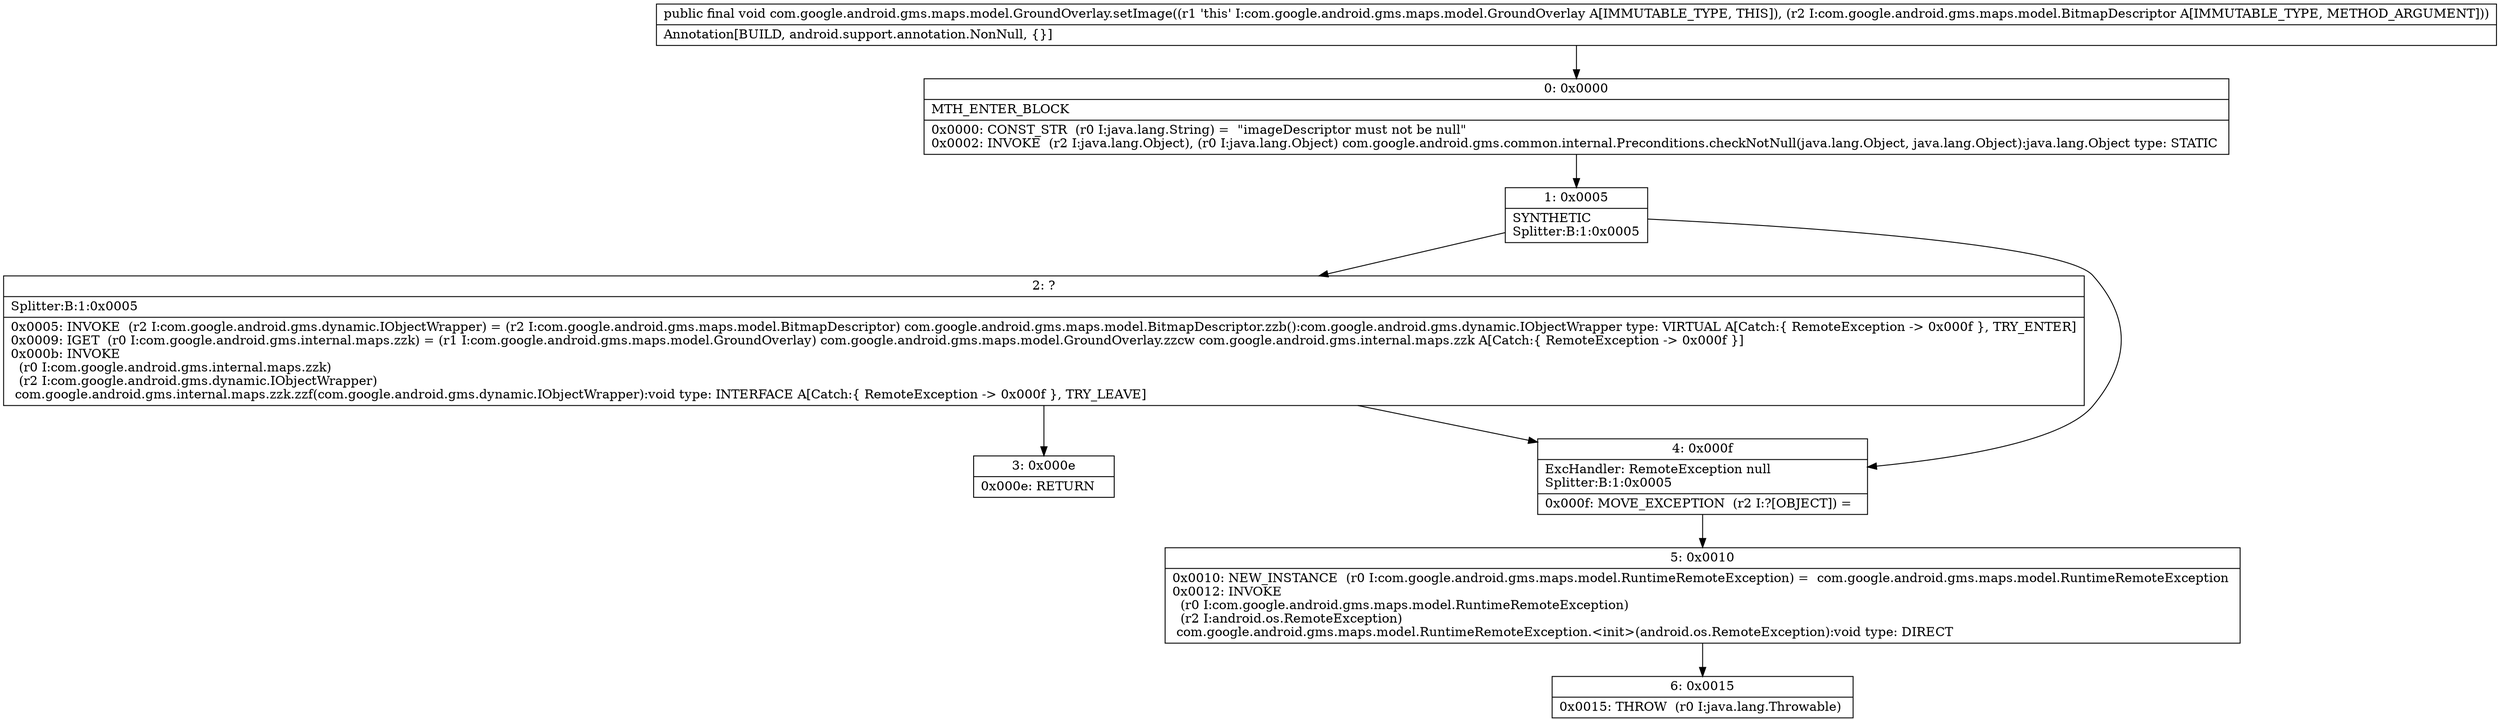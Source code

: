 digraph "CFG forcom.google.android.gms.maps.model.GroundOverlay.setImage(Lcom\/google\/android\/gms\/maps\/model\/BitmapDescriptor;)V" {
Node_0 [shape=record,label="{0\:\ 0x0000|MTH_ENTER_BLOCK\l|0x0000: CONST_STR  (r0 I:java.lang.String) =  \"imageDescriptor must not be null\" \l0x0002: INVOKE  (r2 I:java.lang.Object), (r0 I:java.lang.Object) com.google.android.gms.common.internal.Preconditions.checkNotNull(java.lang.Object, java.lang.Object):java.lang.Object type: STATIC \l}"];
Node_1 [shape=record,label="{1\:\ 0x0005|SYNTHETIC\lSplitter:B:1:0x0005\l}"];
Node_2 [shape=record,label="{2\:\ ?|Splitter:B:1:0x0005\l|0x0005: INVOKE  (r2 I:com.google.android.gms.dynamic.IObjectWrapper) = (r2 I:com.google.android.gms.maps.model.BitmapDescriptor) com.google.android.gms.maps.model.BitmapDescriptor.zzb():com.google.android.gms.dynamic.IObjectWrapper type: VIRTUAL A[Catch:\{ RemoteException \-\> 0x000f \}, TRY_ENTER]\l0x0009: IGET  (r0 I:com.google.android.gms.internal.maps.zzk) = (r1 I:com.google.android.gms.maps.model.GroundOverlay) com.google.android.gms.maps.model.GroundOverlay.zzcw com.google.android.gms.internal.maps.zzk A[Catch:\{ RemoteException \-\> 0x000f \}]\l0x000b: INVOKE  \l  (r0 I:com.google.android.gms.internal.maps.zzk)\l  (r2 I:com.google.android.gms.dynamic.IObjectWrapper)\l com.google.android.gms.internal.maps.zzk.zzf(com.google.android.gms.dynamic.IObjectWrapper):void type: INTERFACE A[Catch:\{ RemoteException \-\> 0x000f \}, TRY_LEAVE]\l}"];
Node_3 [shape=record,label="{3\:\ 0x000e|0x000e: RETURN   \l}"];
Node_4 [shape=record,label="{4\:\ 0x000f|ExcHandler: RemoteException null\lSplitter:B:1:0x0005\l|0x000f: MOVE_EXCEPTION  (r2 I:?[OBJECT]) =  \l}"];
Node_5 [shape=record,label="{5\:\ 0x0010|0x0010: NEW_INSTANCE  (r0 I:com.google.android.gms.maps.model.RuntimeRemoteException) =  com.google.android.gms.maps.model.RuntimeRemoteException \l0x0012: INVOKE  \l  (r0 I:com.google.android.gms.maps.model.RuntimeRemoteException)\l  (r2 I:android.os.RemoteException)\l com.google.android.gms.maps.model.RuntimeRemoteException.\<init\>(android.os.RemoteException):void type: DIRECT \l}"];
Node_6 [shape=record,label="{6\:\ 0x0015|0x0015: THROW  (r0 I:java.lang.Throwable) \l}"];
MethodNode[shape=record,label="{public final void com.google.android.gms.maps.model.GroundOverlay.setImage((r1 'this' I:com.google.android.gms.maps.model.GroundOverlay A[IMMUTABLE_TYPE, THIS]), (r2 I:com.google.android.gms.maps.model.BitmapDescriptor A[IMMUTABLE_TYPE, METHOD_ARGUMENT]))  | Annotation[BUILD, android.support.annotation.NonNull, \{\}]\l}"];
MethodNode -> Node_0;
Node_0 -> Node_1;
Node_1 -> Node_2;
Node_1 -> Node_4;
Node_2 -> Node_3;
Node_2 -> Node_4;
Node_4 -> Node_5;
Node_5 -> Node_6;
}

